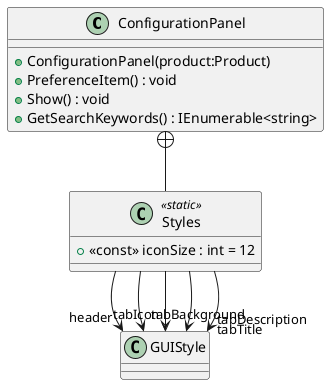 @startuml
class ConfigurationPanel {
    + ConfigurationPanel(product:Product)
    + PreferenceItem() : void
    + Show() : void
    + GetSearchKeywords() : IEnumerable<string>
}
class Styles <<static>> {
    + <<const>> iconSize : int = 12
}
ConfigurationPanel +-- Styles
Styles --> "header" GUIStyle
Styles --> "tabBackground" GUIStyle
Styles --> "tabIcon" GUIStyle
Styles --> "tabTitle" GUIStyle
Styles --> "tabDescription" GUIStyle
@enduml
